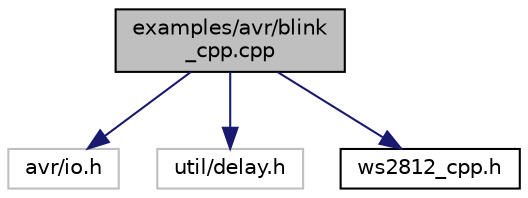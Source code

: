 digraph "examples/avr/blink_cpp.cpp"
{
 // LATEX_PDF_SIZE
  edge [fontname="Helvetica",fontsize="10",labelfontname="Helvetica",labelfontsize="10"];
  node [fontname="Helvetica",fontsize="10",shape=record];
  Node1 [label="examples/avr/blink\l_cpp.cpp",height=0.2,width=0.4,color="black", fillcolor="grey75", style="filled", fontcolor="black",tooltip="C++ Wrapper implementation of blink_array.c."];
  Node1 -> Node2 [color="midnightblue",fontsize="10",style="solid",fontname="Helvetica"];
  Node2 [label="avr/io.h",height=0.2,width=0.4,color="grey75", fillcolor="white", style="filled",tooltip=" "];
  Node1 -> Node3 [color="midnightblue",fontsize="10",style="solid",fontname="Helvetica"];
  Node3 [label="util/delay.h",height=0.2,width=0.4,color="grey75", fillcolor="white", style="filled",tooltip=" "];
  Node1 -> Node4 [color="midnightblue",fontsize="10",style="solid",fontname="Helvetica"];
  Node4 [label="ws2812_cpp.h",height=0.2,width=0.4,color="black", fillcolor="white", style="filled",URL="$ws2812__cpp_8h.html",tooltip="C++ Wrapper for the Tiny-WS2812 interface."];
}
